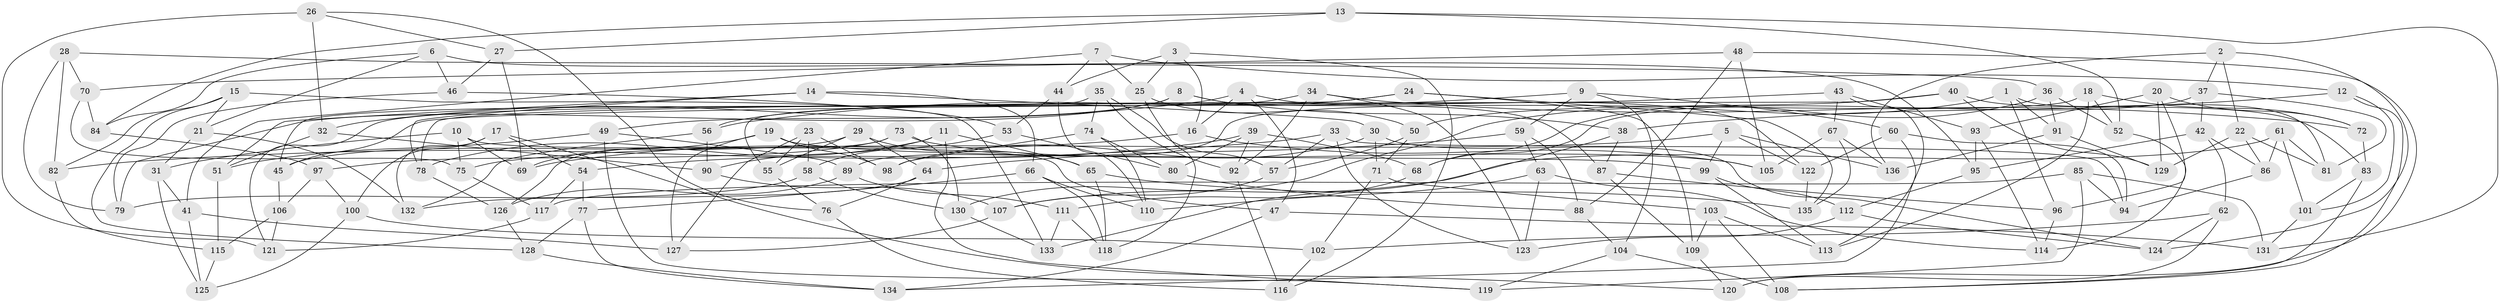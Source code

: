 // coarse degree distribution, {4: 0.4186046511627907, 6: 0.5581395348837209, 5: 0.023255813953488372}
// Generated by graph-tools (version 1.1) at 2025/24/03/03/25 07:24:26]
// undirected, 136 vertices, 272 edges
graph export_dot {
graph [start="1"]
  node [color=gray90,style=filled];
  1;
  2;
  3;
  4;
  5;
  6;
  7;
  8;
  9;
  10;
  11;
  12;
  13;
  14;
  15;
  16;
  17;
  18;
  19;
  20;
  21;
  22;
  23;
  24;
  25;
  26;
  27;
  28;
  29;
  30;
  31;
  32;
  33;
  34;
  35;
  36;
  37;
  38;
  39;
  40;
  41;
  42;
  43;
  44;
  45;
  46;
  47;
  48;
  49;
  50;
  51;
  52;
  53;
  54;
  55;
  56;
  57;
  58;
  59;
  60;
  61;
  62;
  63;
  64;
  65;
  66;
  67;
  68;
  69;
  70;
  71;
  72;
  73;
  74;
  75;
  76;
  77;
  78;
  79;
  80;
  81;
  82;
  83;
  84;
  85;
  86;
  87;
  88;
  89;
  90;
  91;
  92;
  93;
  94;
  95;
  96;
  97;
  98;
  99;
  100;
  101;
  102;
  103;
  104;
  105;
  106;
  107;
  108;
  109;
  110;
  111;
  112;
  113;
  114;
  115;
  116;
  117;
  118;
  119;
  120;
  121;
  122;
  123;
  124;
  125;
  126;
  127;
  128;
  129;
  130;
  131;
  132;
  133;
  134;
  135;
  136;
  1 -- 96;
  1 -- 130;
  1 -- 91;
  1 -- 81;
  2 -- 22;
  2 -- 37;
  2 -- 136;
  2 -- 124;
  3 -- 116;
  3 -- 44;
  3 -- 16;
  3 -- 25;
  4 -- 32;
  4 -- 47;
  4 -- 16;
  4 -- 122;
  5 -- 136;
  5 -- 75;
  5 -- 122;
  5 -- 99;
  6 -- 21;
  6 -- 95;
  6 -- 84;
  6 -- 46;
  7 -- 44;
  7 -- 41;
  7 -- 12;
  7 -- 25;
  8 -- 79;
  8 -- 87;
  8 -- 49;
  8 -- 38;
  9 -- 56;
  9 -- 60;
  9 -- 104;
  9 -- 59;
  10 -- 31;
  10 -- 69;
  10 -- 75;
  10 -- 47;
  11 -- 65;
  11 -- 119;
  11 -- 78;
  11 -- 90;
  12 -- 101;
  12 -- 108;
  12 -- 38;
  13 -- 27;
  13 -- 52;
  13 -- 131;
  13 -- 84;
  14 -- 51;
  14 -- 30;
  14 -- 66;
  14 -- 78;
  15 -- 21;
  15 -- 133;
  15 -- 128;
  15 -- 82;
  16 -- 105;
  16 -- 69;
  17 -- 132;
  17 -- 100;
  17 -- 54;
  17 -- 120;
  18 -- 52;
  18 -- 89;
  18 -- 72;
  18 -- 113;
  19 -- 69;
  19 -- 99;
  19 -- 98;
  19 -- 127;
  20 -- 93;
  20 -- 72;
  20 -- 96;
  20 -- 129;
  21 -- 31;
  21 -- 132;
  22 -- 129;
  22 -- 81;
  22 -- 86;
  23 -- 98;
  23 -- 127;
  23 -- 58;
  23 -- 55;
  24 -- 56;
  24 -- 109;
  24 -- 55;
  24 -- 135;
  25 -- 50;
  25 -- 118;
  26 -- 76;
  26 -- 32;
  26 -- 121;
  26 -- 27;
  27 -- 46;
  27 -- 69;
  28 -- 70;
  28 -- 79;
  28 -- 82;
  28 -- 36;
  29 -- 45;
  29 -- 65;
  29 -- 55;
  29 -- 64;
  30 -- 124;
  30 -- 98;
  30 -- 71;
  31 -- 125;
  31 -- 41;
  32 -- 51;
  32 -- 90;
  33 -- 123;
  33 -- 94;
  33 -- 57;
  33 -- 82;
  34 -- 121;
  34 -- 72;
  34 -- 123;
  34 -- 92;
  35 -- 57;
  35 -- 74;
  35 -- 45;
  35 -- 92;
  36 -- 68;
  36 -- 91;
  36 -- 52;
  37 -- 42;
  37 -- 81;
  37 -- 68;
  38 -- 87;
  38 -- 133;
  39 -- 54;
  39 -- 80;
  39 -- 68;
  39 -- 92;
  40 -- 78;
  40 -- 50;
  40 -- 83;
  40 -- 129;
  41 -- 125;
  41 -- 127;
  42 -- 62;
  42 -- 95;
  42 -- 86;
  43 -- 113;
  43 -- 45;
  43 -- 93;
  43 -- 67;
  44 -- 110;
  44 -- 53;
  45 -- 106;
  46 -- 79;
  46 -- 53;
  47 -- 134;
  47 -- 131;
  48 -- 88;
  48 -- 105;
  48 -- 70;
  48 -- 120;
  49 -- 119;
  49 -- 51;
  49 -- 89;
  50 -- 71;
  50 -- 57;
  51 -- 115;
  52 -- 114;
  53 -- 58;
  53 -- 80;
  54 -- 77;
  54 -- 117;
  55 -- 76;
  56 -- 132;
  56 -- 90;
  57 -- 107;
  58 -- 130;
  58 -- 79;
  59 -- 63;
  59 -- 88;
  59 -- 64;
  60 -- 94;
  60 -- 134;
  60 -- 122;
  61 -- 86;
  61 -- 81;
  61 -- 107;
  61 -- 101;
  62 -- 120;
  62 -- 102;
  62 -- 124;
  63 -- 123;
  63 -- 114;
  63 -- 110;
  64 -- 76;
  64 -- 132;
  65 -- 118;
  65 -- 135;
  66 -- 118;
  66 -- 110;
  66 -- 77;
  67 -- 135;
  67 -- 105;
  67 -- 136;
  68 -- 111;
  70 -- 75;
  70 -- 84;
  71 -- 103;
  71 -- 102;
  72 -- 83;
  73 -- 97;
  73 -- 130;
  73 -- 126;
  73 -- 105;
  74 -- 110;
  74 -- 80;
  74 -- 98;
  75 -- 117;
  76 -- 116;
  77 -- 134;
  77 -- 128;
  78 -- 126;
  80 -- 88;
  82 -- 115;
  83 -- 101;
  83 -- 108;
  84 -- 97;
  85 -- 131;
  85 -- 94;
  85 -- 117;
  85 -- 119;
  86 -- 94;
  87 -- 96;
  87 -- 109;
  88 -- 104;
  89 -- 111;
  89 -- 126;
  90 -- 107;
  91 -- 129;
  91 -- 136;
  92 -- 116;
  93 -- 114;
  93 -- 95;
  95 -- 112;
  96 -- 114;
  97 -- 100;
  97 -- 106;
  99 -- 113;
  99 -- 112;
  100 -- 125;
  100 -- 102;
  101 -- 131;
  102 -- 116;
  103 -- 109;
  103 -- 113;
  103 -- 108;
  104 -- 108;
  104 -- 119;
  106 -- 115;
  106 -- 121;
  107 -- 127;
  109 -- 120;
  111 -- 118;
  111 -- 133;
  112 -- 124;
  112 -- 123;
  115 -- 125;
  117 -- 121;
  122 -- 135;
  126 -- 128;
  128 -- 134;
  130 -- 133;
}
